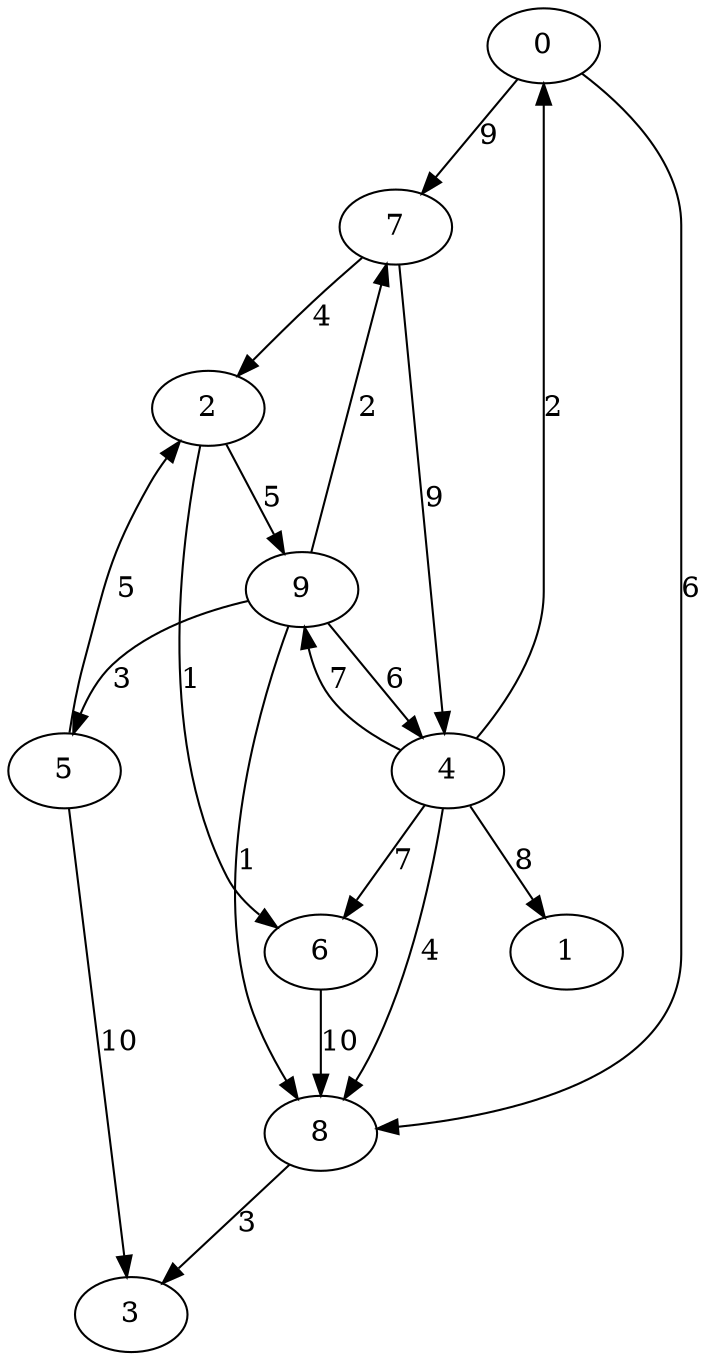 digraph G {
    0 -> 7 [label="9"];
    0 -> 8 [label="6"];
    2 -> 6 [label="1"];
    2 -> 9 [label="5"];
    4 -> 1 [label="8"];
    4 -> 6 [label="7"];
    4 -> 9 [label="7"];
    4 -> 8 [label="4"];
    4 -> 0 [label="2"];
    5 -> 2 [label="5"];
    5 -> 3 [label="10"];
    6 -> 8 [label="10"];
    7 -> 4 [label="9"];
    7 -> 2 [label="4"];
    8 -> 3 [label="3"];
    9 -> 4 [label="6"];
    9 -> 7 [label="2"];
    9 -> 5 [label="3"];
    9 -> 8 [label="1"];
}
